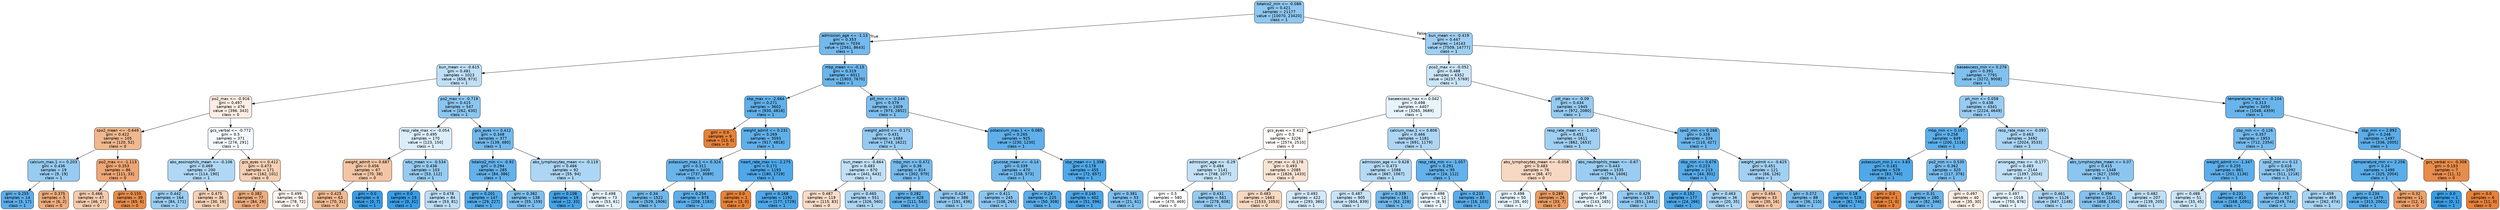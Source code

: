 digraph Tree {
node [shape=box, style="filled, rounded", color="black", fontname="helvetica"] ;
edge [fontname="helvetica"] ;
0 [label="totalco2_min <= -0.086\ngini = 0.421\nsamples = 21177\nvalue = [10070, 23420]\nclass = 1", fillcolor="#8ec7f0"] ;
1 [label="admission_age <= -1.13\ngini = 0.353\nsamples = 7034\nvalue = [2561, 8643]\nclass = 1", fillcolor="#74baed"] ;
0 -> 1 [labeldistance=2.5, labelangle=45, headlabel="True"] ;
2 [label="bun_mean <= -0.615\ngini = 0.481\nsamples = 1023\nvalue = [658, 973]\nclass = 1", fillcolor="#bfdff7"] ;
1 -> 2 ;
3 [label="po2_max <= -0.916\ngini = 0.497\nsamples = 476\nvalue = [396, 343]\nclass = 0", fillcolor="#fceee4"] ;
2 -> 3 ;
4 [label="spo2_mean <= -0.649\ngini = 0.422\nsamples = 105\nvalue = [120, 52]\nclass = 0", fillcolor="#f0b88f"] ;
3 -> 4 ;
5 [label="calcium_max.1 <= 0.203\ngini = 0.436\nsamples = 19\nvalue = [9, 19]\nclass = 1", fillcolor="#97cbf1"] ;
4 -> 5 ;
6 [label="gini = 0.255\nsamples = 14\nvalue = [3, 17]\nclass = 1", fillcolor="#5caeea"] ;
5 -> 6 ;
7 [label="gini = 0.375\nsamples = 5\nvalue = [6, 2]\nclass = 0", fillcolor="#eeab7b"] ;
5 -> 7 ;
8 [label="po2_max <= -1.113\ngini = 0.353\nsamples = 86\nvalue = [111, 33]\nclass = 0", fillcolor="#eda674"] ;
4 -> 8 ;
9 [label="gini = 0.466\nsamples = 47\nvalue = [46, 27]\nclass = 0", fillcolor="#f4cbad"] ;
8 -> 9 ;
10 [label="gini = 0.155\nsamples = 39\nvalue = [65, 6]\nclass = 0", fillcolor="#e78d4b"] ;
8 -> 10 ;
11 [label="gcs_verbal <= -0.772\ngini = 0.5\nsamples = 371\nvalue = [276, 291]\nclass = 1", fillcolor="#f5fafe"] ;
3 -> 11 ;
12 [label="abs_eosinophils_mean <= -0.106\ngini = 0.469\nsamples = 200\nvalue = [114, 190]\nclass = 1", fillcolor="#b0d8f5"] ;
11 -> 12 ;
13 [label="gini = 0.442\nsamples = 164\nvalue = [84, 171]\nclass = 1", fillcolor="#9acdf2"] ;
12 -> 13 ;
14 [label="gini = 0.475\nsamples = 36\nvalue = [30, 19]\nclass = 0", fillcolor="#f5d1b6"] ;
12 -> 14 ;
15 [label="gcs_eyes <= 0.412\ngini = 0.473\nsamples = 171\nvalue = [162, 101]\nclass = 0", fillcolor="#f5d0b4"] ;
11 -> 15 ;
16 [label="gini = 0.382\nsamples = 77\nvalue = [84, 29]\nclass = 0", fillcolor="#eeac7d"] ;
15 -> 16 ;
17 [label="gini = 0.499\nsamples = 94\nvalue = [78, 72]\nclass = 0", fillcolor="#fdf5f0"] ;
15 -> 17 ;
18 [label="po2_max <= -0.719\ngini = 0.415\nsamples = 547\nvalue = [262, 630]\nclass = 1", fillcolor="#8bc6f0"] ;
2 -> 18 ;
19 [label="resp_rate_max <= -0.054\ngini = 0.495\nsamples = 170\nvalue = [123, 150]\nclass = 1", fillcolor="#dbedfa"] ;
18 -> 19 ;
20 [label="weight_admit <= 0.687\ngini = 0.456\nsamples = 67\nvalue = [70, 38]\nclass = 0", fillcolor="#f3c5a4"] ;
19 -> 20 ;
21 [label="gini = 0.425\nsamples = 63\nvalue = [70, 31]\nclass = 0", fillcolor="#f1b991"] ;
20 -> 21 ;
22 [label="gini = 0.0\nsamples = 4\nvalue = [0, 7]\nclass = 1", fillcolor="#399de5"] ;
20 -> 22 ;
23 [label="wbc_mean <= -0.534\ngini = 0.436\nsamples = 103\nvalue = [53, 112]\nclass = 1", fillcolor="#97cbf1"] ;
19 -> 23 ;
24 [label="gini = 0.0\nsamples = 19\nvalue = [0, 31]\nclass = 1", fillcolor="#399de5"] ;
23 -> 24 ;
25 [label="gini = 0.478\nsamples = 84\nvalue = [53, 81]\nclass = 1", fillcolor="#bbddf6"] ;
23 -> 25 ;
26 [label="gcs_eyes <= 0.412\ngini = 0.348\nsamples = 377\nvalue = [139, 480]\nclass = 1", fillcolor="#72b9ed"] ;
18 -> 26 ;
27 [label="totalco2_min <= -0.92\ngini = 0.294\nsamples = 285\nvalue = [84, 386]\nclass = 1", fillcolor="#64b2eb"] ;
26 -> 27 ;
28 [label="gini = 0.201\nsamples = 147\nvalue = [29, 227]\nclass = 1", fillcolor="#52aae8"] ;
27 -> 28 ;
29 [label="gini = 0.382\nsamples = 138\nvalue = [55, 159]\nclass = 1", fillcolor="#7dbfee"] ;
27 -> 29 ;
30 [label="abs_lymphocytes_mean <= -0.119\ngini = 0.466\nsamples = 92\nvalue = [55, 94]\nclass = 1", fillcolor="#add6f4"] ;
26 -> 30 ;
31 [label="gini = 0.108\nsamples = 19\nvalue = [2, 33]\nclass = 1", fillcolor="#45a3e7"] ;
30 -> 31 ;
32 [label="gini = 0.498\nsamples = 73\nvalue = [53, 61]\nclass = 1", fillcolor="#e5f2fc"] ;
30 -> 32 ;
33 [label="mbp_mean <= -0.15\ngini = 0.319\nsamples = 6011\nvalue = [1903, 7670]\nclass = 1", fillcolor="#6ab5eb"] ;
1 -> 33 ;
34 [label="sbp_max <= -2.664\ngini = 0.271\nsamples = 3602\nvalue = [930, 4818]\nclass = 1", fillcolor="#5fb0ea"] ;
33 -> 34 ;
35 [label="gini = 0.0\nsamples = 9\nvalue = [13, 0]\nclass = 0", fillcolor="#e58139"] ;
34 -> 35 ;
36 [label="weight_admit <= 0.231\ngini = 0.269\nsamples = 3593\nvalue = [917, 4818]\nclass = 1", fillcolor="#5fb0ea"] ;
34 -> 36 ;
37 [label="potassium_max.1 <= 0.324\ngini = 0.311\nsamples = 2400\nvalue = [737, 3089]\nclass = 1", fillcolor="#68b4eb"] ;
36 -> 37 ;
38 [label="gini = 0.34\nsamples = 1522\nvalue = [529, 1906]\nclass = 1", fillcolor="#70b8ec"] ;
37 -> 38 ;
39 [label="gini = 0.254\nsamples = 878\nvalue = [208, 1183]\nclass = 1", fillcolor="#5caeea"] ;
37 -> 39 ;
40 [label="heart_rate_max <= -2.275\ngini = 0.171\nsamples = 1193\nvalue = [180, 1729]\nclass = 1", fillcolor="#4ea7e8"] ;
36 -> 40 ;
41 [label="gini = 0.0\nsamples = 1\nvalue = [3, 0]\nclass = 0", fillcolor="#e58139"] ;
40 -> 41 ;
42 [label="gini = 0.168\nsamples = 1192\nvalue = [177, 1729]\nclass = 1", fillcolor="#4da7e8"] ;
40 -> 42 ;
43 [label="ptt_min <= -0.144\ngini = 0.379\nsamples = 2409\nvalue = [973, 2852]\nclass = 1", fillcolor="#7dbeee"] ;
33 -> 43 ;
44 [label="weight_admit <= -0.171\ngini = 0.431\nsamples = 1484\nvalue = [743, 1622]\nclass = 1", fillcolor="#94caf1"] ;
43 -> 44 ;
45 [label="bun_mean <= -0.664\ngini = 0.483\nsamples = 670\nvalue = [441, 643]\nclass = 1", fillcolor="#c1e0f7"] ;
44 -> 45 ;
46 [label="gini = 0.487\nsamples = 119\nvalue = [115, 83]\nclass = 0", fillcolor="#f8dcc8"] ;
45 -> 46 ;
47 [label="gini = 0.465\nsamples = 551\nvalue = [326, 560]\nclass = 1", fillcolor="#acd6f4"] ;
45 -> 47 ;
48 [label="mbp_min <= 0.472\ngini = 0.36\nsamples = 814\nvalue = [302, 979]\nclass = 1", fillcolor="#76bbed"] ;
44 -> 48 ;
49 [label="gini = 0.282\nsamples = 428\nvalue = [111, 543]\nclass = 1", fillcolor="#61b1ea"] ;
48 -> 49 ;
50 [label="gini = 0.424\nsamples = 386\nvalue = [191, 436]\nclass = 1", fillcolor="#90c8f0"] ;
48 -> 50 ;
51 [label="potassium_max.1 <= 0.085\ngini = 0.265\nsamples = 925\nvalue = [230, 1230]\nclass = 1", fillcolor="#5eafea"] ;
43 -> 51 ;
52 [label="glucose_mean <= -0.14\ngini = 0.339\nsamples = 470\nvalue = [158, 573]\nclass = 1", fillcolor="#70b8ec"] ;
51 -> 52 ;
53 [label="gini = 0.411\nsamples = 245\nvalue = [108, 265]\nclass = 1", fillcolor="#8ac5f0"] ;
52 -> 53 ;
54 [label="gini = 0.24\nsamples = 225\nvalue = [50, 308]\nclass = 1", fillcolor="#59ade9"] ;
52 -> 54 ;
55 [label="sbp_mean <= 1.358\ngini = 0.178\nsamples = 455\nvalue = [72, 657]\nclass = 1", fillcolor="#4fa8e8"] ;
51 -> 55 ;
56 [label="gini = 0.145\nsamples = 402\nvalue = [51, 596]\nclass = 1", fillcolor="#4aa5e7"] ;
55 -> 56 ;
57 [label="gini = 0.381\nsamples = 53\nvalue = [21, 61]\nclass = 1", fillcolor="#7dbfee"] ;
55 -> 57 ;
58 [label="bun_mean <= -0.419\ngini = 0.447\nsamples = 14143\nvalue = [7509, 14777]\nclass = 1", fillcolor="#9ecff2"] ;
0 -> 58 [labeldistance=2.5, labelangle=-45, headlabel="False"] ;
59 [label="pco2_max <= -0.052\ngini = 0.488\nsamples = 6352\nvalue = [4237, 5769]\nclass = 1", fillcolor="#cae5f8"] ;
58 -> 59 ;
60 [label="baseexcess_max <= 0.042\ngini = 0.498\nsamples = 4407\nvalue = [3265, 3689]\nclass = 1", fillcolor="#e8f4fc"] ;
59 -> 60 ;
61 [label="gcs_eyes <= 0.412\ngini = 0.5\nsamples = 3226\nvalue = [2574, 2510]\nclass = 0", fillcolor="#fefcfa"] ;
60 -> 61 ;
62 [label="admission_age <= -0.29\ngini = 0.484\nsamples = 1141\nvalue = [748, 1077]\nclass = 1", fillcolor="#c3e1f7"] ;
61 -> 62 ;
63 [label="gini = 0.5\nsamples = 580\nvalue = [470, 469]\nclass = 0", fillcolor="#ffffff"] ;
62 -> 63 ;
64 [label="gini = 0.431\nsamples = 561\nvalue = [278, 608]\nclass = 1", fillcolor="#94caf1"] ;
62 -> 64 ;
65 [label="inr_max <= -0.178\ngini = 0.493\nsamples = 2085\nvalue = [1826, 1433]\nclass = 0", fillcolor="#f9e4d4"] ;
61 -> 65 ;
66 [label="gini = 0.483\nsamples = 1663\nvalue = [1533, 1053]\nclass = 0", fillcolor="#f7d8c1"] ;
65 -> 66 ;
67 [label="gini = 0.492\nsamples = 422\nvalue = [293, 380]\nclass = 1", fillcolor="#d2e9f9"] ;
65 -> 67 ;
68 [label="calcium_max.1 <= 0.806\ngini = 0.466\nsamples = 1181\nvalue = [691, 1179]\nclass = 1", fillcolor="#add6f4"] ;
60 -> 68 ;
69 [label="admission_age <= 0.628\ngini = 0.473\nsamples = 1086\nvalue = [667, 1067]\nclass = 1", fillcolor="#b5daf5"] ;
68 -> 69 ;
70 [label="gini = 0.487\nsamples = 905\nvalue = [604, 839]\nclass = 1", fillcolor="#c8e4f8"] ;
69 -> 70 ;
71 [label="gini = 0.339\nsamples = 181\nvalue = [63, 228]\nclass = 1", fillcolor="#70b8ec"] ;
69 -> 71 ;
72 [label="resp_rate_min <= -1.057\ngini = 0.291\nsamples = 95\nvalue = [24, 112]\nclass = 1", fillcolor="#63b2eb"] ;
68 -> 72 ;
73 [label="gini = 0.498\nsamples = 12\nvalue = [8, 9]\nclass = 1", fillcolor="#e9f4fc"] ;
72 -> 73 ;
74 [label="gini = 0.233\nsamples = 83\nvalue = [16, 103]\nclass = 1", fillcolor="#58ace9"] ;
72 -> 74 ;
75 [label="ptt_max <= -0.09\ngini = 0.434\nsamples = 1945\nvalue = [972, 2080]\nclass = 1", fillcolor="#96cbf1"] ;
59 -> 75 ;
76 [label="resp_rate_mean <= -1.402\ngini = 0.451\nsamples = 1611\nvalue = [862, 1653]\nclass = 1", fillcolor="#a0d0f3"] ;
75 -> 76 ;
77 [label="abs_lymphocytes_mean <= -0.058\ngini = 0.483\nsamples = 76\nvalue = [68, 47]\nclass = 0", fillcolor="#f7d8c2"] ;
76 -> 77 ;
78 [label="gini = 0.498\nsamples = 50\nvalue = [35, 40]\nclass = 1", fillcolor="#e6f3fc"] ;
77 -> 78 ;
79 [label="gini = 0.289\nsamples = 26\nvalue = [33, 7]\nclass = 0", fillcolor="#eb9c63"] ;
77 -> 79 ;
80 [label="abs_neutrophils_mean <= -0.67\ngini = 0.443\nsamples = 1535\nvalue = [794, 1606]\nclass = 1", fillcolor="#9bcdf2"] ;
76 -> 80 ;
81 [label="gini = 0.497\nsamples = 196\nvalue = [143, 165]\nclass = 1", fillcolor="#e5f2fc"] ;
80 -> 81 ;
82 [label="gini = 0.429\nsamples = 1339\nvalue = [651, 1441]\nclass = 1", fillcolor="#92c9f1"] ;
80 -> 82 ;
83 [label="spo2_min <= 0.268\ngini = 0.326\nsamples = 334\nvalue = [110, 427]\nclass = 1", fillcolor="#6cb6ec"] ;
75 -> 83 ;
84 [label="dbp_min <= 0.676\ngini = 0.223\nsamples = 213\nvalue = [44, 301]\nclass = 1", fillcolor="#56abe9"] ;
83 -> 84 ;
85 [label="gini = 0.152\nsamples = 177\nvalue = [24, 266]\nclass = 1", fillcolor="#4ba6e7"] ;
84 -> 85 ;
86 [label="gini = 0.463\nsamples = 36\nvalue = [20, 35]\nclass = 1", fillcolor="#aad5f4"] ;
84 -> 86 ;
87 [label="weight_admit <= -0.625\ngini = 0.451\nsamples = 121\nvalue = [66, 126]\nclass = 1", fillcolor="#a1d0f3"] ;
83 -> 87 ;
88 [label="gini = 0.454\nsamples = 33\nvalue = [30, 16]\nclass = 0", fillcolor="#f3c4a3"] ;
87 -> 88 ;
89 [label="gini = 0.372\nsamples = 88\nvalue = [36, 110]\nclass = 1", fillcolor="#7abdee"] ;
87 -> 89 ;
90 [label="baseexcess_min <= 0.276\ngini = 0.391\nsamples = 7791\nvalue = [3272, 9008]\nclass = 1", fillcolor="#81c1ee"] ;
58 -> 90 ;
91 [label="ph_min <= 0.058\ngini = 0.438\nsamples = 4341\nvalue = [2224, 4649]\nclass = 1", fillcolor="#98ccf1"] ;
90 -> 91 ;
92 [label="mbp_min <= 0.107\ngini = 0.258\nsamples = 849\nvalue = [200, 1116]\nclass = 1", fillcolor="#5cafea"] ;
91 -> 92 ;
93 [label="potassium_min.1 <= 3.83\ngini = 0.181\nsamples = 529\nvalue = [83, 740]\nclass = 1", fillcolor="#4fa8e8"] ;
92 -> 93 ;
94 [label="gini = 0.18\nsamples = 528\nvalue = [82, 740]\nclass = 1", fillcolor="#4fa8e8"] ;
93 -> 94 ;
95 [label="gini = 0.0\nsamples = 1\nvalue = [1, 0]\nclass = 0", fillcolor="#e58139"] ;
93 -> 95 ;
96 [label="po2_min <= 0.535\ngini = 0.362\nsamples = 320\nvalue = [117, 376]\nclass = 1", fillcolor="#77bbed"] ;
92 -> 96 ;
97 [label="gini = 0.31\nsamples = 280\nvalue = [82, 346]\nclass = 1", fillcolor="#68b4eb"] ;
96 -> 97 ;
98 [label="gini = 0.497\nsamples = 40\nvalue = [35, 30]\nclass = 0", fillcolor="#fbede3"] ;
96 -> 98 ;
99 [label="resp_rate_max <= -0.093\ngini = 0.463\nsamples = 3492\nvalue = [2024, 3533]\nclass = 1", fillcolor="#aad5f4"] ;
91 -> 99 ;
100 [label="aniongap_max <= -0.177\ngini = 0.483\nsamples = 2144\nvalue = [1397, 2024]\nclass = 1", fillcolor="#c2e1f7"] ;
99 -> 100 ;
101 [label="gini = 0.497\nsamples = 1018\nvalue = [750, 876]\nclass = 1", fillcolor="#e3f1fb"] ;
100 -> 101 ;
102 [label="gini = 0.461\nsamples = 1126\nvalue = [647, 1148]\nclass = 1", fillcolor="#a9d4f4"] ;
100 -> 102 ;
103 [label="abs_lymphocytes_mean <= 0.07\ngini = 0.415\nsamples = 1348\nvalue = [627, 1509]\nclass = 1", fillcolor="#8bc6f0"] ;
99 -> 103 ;
104 [label="gini = 0.396\nsamples = 1141\nvalue = [488, 1304]\nclass = 1", fillcolor="#83c2ef"] ;
103 -> 104 ;
105 [label="gini = 0.482\nsamples = 207\nvalue = [139, 205]\nclass = 1", fillcolor="#bfdff7"] ;
103 -> 105 ;
106 [label="temperature_max <= -0.104\ngini = 0.313\nsamples = 3450\nvalue = [1048, 4359]\nclass = 1", fillcolor="#69b5eb"] ;
90 -> 106 ;
107 [label="sbp_min <= -0.126\ngini = 0.357\nsamples = 1953\nvalue = [712, 2354]\nclass = 1", fillcolor="#75bbed"] ;
106 -> 107 ;
108 [label="weight_admit <= -1.347\ngini = 0.255\nsamples = 861\nvalue = [201, 1136]\nclass = 1", fillcolor="#5caeea"] ;
107 -> 108 ;
109 [label="gini = 0.488\nsamples = 51\nvalue = [33, 45]\nclass = 1", fillcolor="#cae5f8"] ;
108 -> 109 ;
110 [label="gini = 0.231\nsamples = 810\nvalue = [168, 1091]\nclass = 1", fillcolor="#57ace9"] ;
108 -> 110 ;
111 [label="spo2_min <= 0.12\ngini = 0.416\nsamples = 1092\nvalue = [511, 1218]\nclass = 1", fillcolor="#8cc6f0"] ;
107 -> 111 ;
112 [label="gini = 0.376\nsamples = 627\nvalue = [249, 744]\nclass = 1", fillcolor="#7bbeee"] ;
111 -> 112 ;
113 [label="gini = 0.459\nsamples = 465\nvalue = [262, 474]\nclass = 1", fillcolor="#a6d3f3"] ;
111 -> 113 ;
114 [label="sbp_min <= 2.892\ngini = 0.246\nsamples = 1497\nvalue = [336, 2005]\nclass = 1", fillcolor="#5aade9"] ;
106 -> 114 ;
115 [label="temperature_min <= 2.256\ngini = 0.24\nsamples = 1490\nvalue = [325, 2004]\nclass = 1", fillcolor="#59ade9"] ;
114 -> 115 ;
116 [label="gini = 0.234\nsamples = 1479\nvalue = [313, 2001]\nclass = 1", fillcolor="#58ace9"] ;
115 -> 116 ;
117 [label="gini = 0.32\nsamples = 11\nvalue = [12, 3]\nclass = 0", fillcolor="#eca06a"] ;
115 -> 117 ;
118 [label="gcs_verbal <= -0.308\ngini = 0.153\nsamples = 7\nvalue = [11, 1]\nclass = 0", fillcolor="#e78c4b"] ;
114 -> 118 ;
119 [label="gini = 0.0\nsamples = 1\nvalue = [0, 1]\nclass = 1", fillcolor="#399de5"] ;
118 -> 119 ;
120 [label="gini = 0.0\nsamples = 6\nvalue = [11, 0]\nclass = 0", fillcolor="#e58139"] ;
118 -> 120 ;
}
